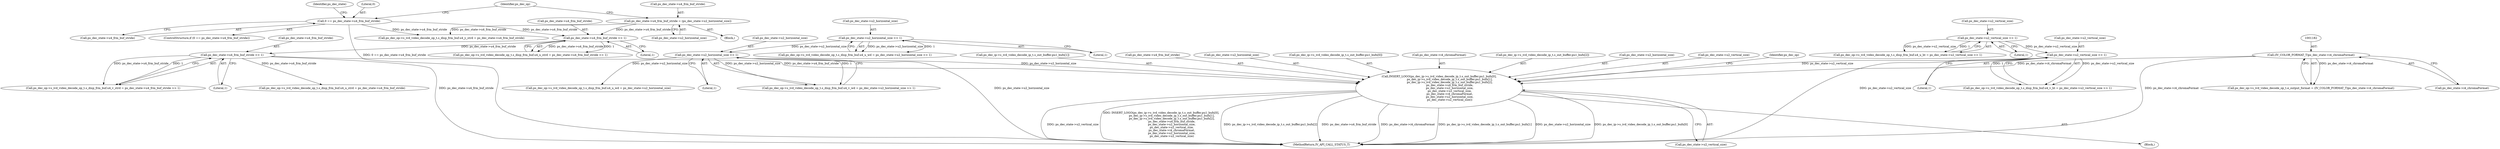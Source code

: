 digraph "0_Android_a86eb798d077b9b25c8f8c77e3c02c2f287c1ce7@array" {
"1001620" [label="(Call,INSERT_LOGO(ps_dec_ip->s_ivd_video_decode_ip_t.s_out_buffer.pu1_bufs[0],\n                        ps_dec_ip->s_ivd_video_decode_ip_t.s_out_buffer.pu1_bufs[1],\n                        ps_dec_ip->s_ivd_video_decode_ip_t.s_out_buffer.pu1_bufs[2],\n                        ps_dec_state->u4_frm_buf_stride,\n                        ps_dec_state->u2_horizontal_size,\n                        ps_dec_state->u2_vertical_size,\n                        ps_dec_state->i4_chromaFormat,\n                        ps_dec_state->u2_horizontal_size,\n                        ps_dec_state->u2_vertical_size))"];
"1001311" [label="(Call,ps_dec_state->u4_frm_buf_stride >> 1)"];
"1001272" [label="(Call,ps_dec_state->u4_frm_buf_stride >> 1)"];
"1001211" [label="(Call,ps_dec_state->u4_frm_buf_stride = (ps_dec_state->u2_horizontal_size))"];
"1001205" [label="(Call,0 == ps_dec_state->u4_frm_buf_stride)"];
"1001298" [label="(Call,ps_dec_state->u2_horizontal_size >> 1)"];
"1001259" [label="(Call,ps_dec_state->u2_horizontal_size >> 1)"];
"1001324" [label="(Call,ps_dec_state->u2_vertical_size >> 1)"];
"1001285" [label="(Call,ps_dec_state->u2_vertical_size >> 1)"];
"1001181" [label="(Call,(IV_COLOR_FORMAT_T)ps_dec_state->i4_chromaFormat)"];
"1001657" [label="(Call,ps_dec_state->i4_chromaFormat)"];
"1001312" [label="(Call,ps_dec_state->u4_frm_buf_stride)"];
"1001263" [label="(Literal,1)"];
"1001175" [label="(Call,ps_dec_op->s_ivd_video_decode_op_t.e_output_format = (IV_COLOR_FORMAT_T)ps_dec_state->i4_chromaFormat)"];
"1001663" [label="(Call,ps_dec_state->u2_vertical_size)"];
"1001181" [label="(Call,(IV_COLOR_FORMAT_T)ps_dec_state->i4_chromaFormat)"];
"1001289" [label="(Literal,1)"];
"1001302" [label="(Literal,1)"];
"1001620" [label="(Call,INSERT_LOGO(ps_dec_ip->s_ivd_video_decode_ip_t.s_out_buffer.pu1_bufs[0],\n                        ps_dec_ip->s_ivd_video_decode_ip_t.s_out_buffer.pu1_bufs[1],\n                        ps_dec_ip->s_ivd_video_decode_ip_t.s_out_buffer.pu1_bufs[2],\n                        ps_dec_state->u4_frm_buf_stride,\n                        ps_dec_state->u2_horizontal_size,\n                        ps_dec_state->u2_vertical_size,\n                        ps_dec_state->i4_chromaFormat,\n                        ps_dec_state->u2_horizontal_size,\n                        ps_dec_state->u2_vertical_size))"];
"1001276" [label="(Literal,1)"];
"1001324" [label="(Call,ps_dec_state->u2_vertical_size >> 1)"];
"1001298" [label="(Call,ps_dec_state->u2_horizontal_size >> 1)"];
"1001260" [label="(Call,ps_dec_state->u2_horizontal_size)"];
"1001639" [label="(Call,ps_dec_ip->s_ivd_video_decode_ip_t.s_out_buffer.pu1_bufs[2])"];
"1001213" [label="(Identifier,ps_dec_state)"];
"1001229" [label="(Call,ps_dec_op->s_ivd_video_decode_op_t.s_disp_frm_buf.u4_y_strd = ps_dec_state->u4_frm_buf_stride)"];
"1001183" [label="(Call,ps_dec_state->i4_chromaFormat)"];
"1001316" [label="(Call,ps_dec_op->s_ivd_video_decode_op_t.s_disp_frm_buf.u4_v_ht = ps_dec_state->u2_vertical_size >> 1)"];
"1001285" [label="(Call,ps_dec_state->u2_vertical_size >> 1)"];
"1001205" [label="(Call,0 == ps_dec_state->u4_frm_buf_stride)"];
"1001212" [label="(Call,ps_dec_state->u4_frm_buf_stride)"];
"1001206" [label="(Literal,0)"];
"1001207" [label="(Call,ps_dec_state->u4_frm_buf_stride)"];
"1001651" [label="(Call,ps_dec_state->u2_horizontal_size)"];
"1001654" [label="(Call,ps_dec_state->u2_vertical_size)"];
"1001286" [label="(Call,ps_dec_state->u2_vertical_size)"];
"1001222" [label="(Identifier,ps_dec_op)"];
"1001204" [label="(ControlStructure,if (0 == ps_dec_state->u4_frm_buf_stride))"];
"1001290" [label="(Call,ps_dec_op->s_ivd_video_decode_op_t.s_disp_frm_buf.u4_v_wd = ps_dec_state->u2_horizontal_size >> 1)"];
"1001669" [label="(Identifier,ps_dec_op)"];
"1001211" [label="(Call,ps_dec_state->u4_frm_buf_stride = (ps_dec_state->u2_horizontal_size))"];
"1001251" [label="(Call,ps_dec_op->s_ivd_video_decode_op_t.s_disp_frm_buf.u4_u_wd = ps_dec_state->u2_horizontal_size >> 1)"];
"1001277" [label="(Call,ps_dec_op->s_ivd_video_decode_op_t.s_disp_frm_buf.u4_u_ht = ps_dec_state->u2_vertical_size >> 1)"];
"1001630" [label="(Call,ps_dec_ip->s_ivd_video_decode_ip_t.s_out_buffer.pu1_bufs[1])"];
"1001303" [label="(Call,ps_dec_op->s_ivd_video_decode_op_t.s_disp_frm_buf.u4_v_strd = ps_dec_state->u4_frm_buf_stride >> 1)"];
"1001210" [label="(Block,)"];
"1001299" [label="(Call,ps_dec_state->u2_horizontal_size)"];
"1001648" [label="(Call,ps_dec_state->u4_frm_buf_stride)"];
"1001264" [label="(Call,ps_dec_op->s_ivd_video_decode_op_t.s_disp_frm_buf.u4_u_strd = ps_dec_state->u4_frm_buf_stride >> 1)"];
"1001619" [label="(Block,)"];
"1001315" [label="(Literal,1)"];
"1001215" [label="(Call,ps_dec_state->u2_horizontal_size)"];
"1001660" [label="(Call,ps_dec_state->u2_horizontal_size)"];
"1001311" [label="(Call,ps_dec_state->u4_frm_buf_stride >> 1)"];
"1001621" [label="(Call,ps_dec_ip->s_ivd_video_decode_ip_t.s_out_buffer.pu1_bufs[0])"];
"1001325" [label="(Call,ps_dec_state->u2_vertical_size)"];
"1001328" [label="(Literal,1)"];
"1001273" [label="(Call,ps_dec_state->u4_frm_buf_stride)"];
"1001259" [label="(Call,ps_dec_state->u2_horizontal_size >> 1)"];
"1001361" [label="(Call,ps_dec_op->s_ivd_video_decode_op_t.s_disp_frm_buf.u4_u_strd = ps_dec_state->u4_frm_buf_stride)"];
"1001695" [label="(MethodReturn,IV_API_CALL_STATUS_T)"];
"1001272" [label="(Call,ps_dec_state->u4_frm_buf_stride >> 1)"];
"1001350" [label="(Call,ps_dec_op->s_ivd_video_decode_op_t.s_disp_frm_buf.u4_u_wd = ps_dec_state->u2_horizontal_size)"];
"1001620" -> "1001619"  [label="AST: "];
"1001620" -> "1001663"  [label="CFG: "];
"1001621" -> "1001620"  [label="AST: "];
"1001630" -> "1001620"  [label="AST: "];
"1001639" -> "1001620"  [label="AST: "];
"1001648" -> "1001620"  [label="AST: "];
"1001651" -> "1001620"  [label="AST: "];
"1001654" -> "1001620"  [label="AST: "];
"1001657" -> "1001620"  [label="AST: "];
"1001660" -> "1001620"  [label="AST: "];
"1001663" -> "1001620"  [label="AST: "];
"1001669" -> "1001620"  [label="CFG: "];
"1001620" -> "1001695"  [label="DDG: ps_dec_state->u2_horizontal_size"];
"1001620" -> "1001695"  [label="DDG: ps_dec_ip->s_ivd_video_decode_ip_t.s_out_buffer.pu1_bufs[0]"];
"1001620" -> "1001695"  [label="DDG: ps_dec_state->u2_vertical_size"];
"1001620" -> "1001695"  [label="DDG: INSERT_LOGO(ps_dec_ip->s_ivd_video_decode_ip_t.s_out_buffer.pu1_bufs[0],\n                        ps_dec_ip->s_ivd_video_decode_ip_t.s_out_buffer.pu1_bufs[1],\n                        ps_dec_ip->s_ivd_video_decode_ip_t.s_out_buffer.pu1_bufs[2],\n                        ps_dec_state->u4_frm_buf_stride,\n                        ps_dec_state->u2_horizontal_size,\n                        ps_dec_state->u2_vertical_size,\n                        ps_dec_state->i4_chromaFormat,\n                        ps_dec_state->u2_horizontal_size,\n                        ps_dec_state->u2_vertical_size)"];
"1001620" -> "1001695"  [label="DDG: ps_dec_ip->s_ivd_video_decode_ip_t.s_out_buffer.pu1_bufs[2]"];
"1001620" -> "1001695"  [label="DDG: ps_dec_state->u4_frm_buf_stride"];
"1001620" -> "1001695"  [label="DDG: ps_dec_state->i4_chromaFormat"];
"1001620" -> "1001695"  [label="DDG: ps_dec_ip->s_ivd_video_decode_ip_t.s_out_buffer.pu1_bufs[1]"];
"1001311" -> "1001620"  [label="DDG: ps_dec_state->u4_frm_buf_stride"];
"1001298" -> "1001620"  [label="DDG: ps_dec_state->u2_horizontal_size"];
"1001324" -> "1001620"  [label="DDG: ps_dec_state->u2_vertical_size"];
"1001181" -> "1001620"  [label="DDG: ps_dec_state->i4_chromaFormat"];
"1001311" -> "1001303"  [label="AST: "];
"1001311" -> "1001315"  [label="CFG: "];
"1001312" -> "1001311"  [label="AST: "];
"1001315" -> "1001311"  [label="AST: "];
"1001303" -> "1001311"  [label="CFG: "];
"1001311" -> "1001695"  [label="DDG: ps_dec_state->u4_frm_buf_stride"];
"1001311" -> "1001303"  [label="DDG: ps_dec_state->u4_frm_buf_stride"];
"1001311" -> "1001303"  [label="DDG: 1"];
"1001272" -> "1001311"  [label="DDG: ps_dec_state->u4_frm_buf_stride"];
"1001311" -> "1001361"  [label="DDG: ps_dec_state->u4_frm_buf_stride"];
"1001272" -> "1001264"  [label="AST: "];
"1001272" -> "1001276"  [label="CFG: "];
"1001273" -> "1001272"  [label="AST: "];
"1001276" -> "1001272"  [label="AST: "];
"1001264" -> "1001272"  [label="CFG: "];
"1001272" -> "1001264"  [label="DDG: ps_dec_state->u4_frm_buf_stride"];
"1001272" -> "1001264"  [label="DDG: 1"];
"1001211" -> "1001272"  [label="DDG: ps_dec_state->u4_frm_buf_stride"];
"1001205" -> "1001272"  [label="DDG: ps_dec_state->u4_frm_buf_stride"];
"1001211" -> "1001210"  [label="AST: "];
"1001211" -> "1001215"  [label="CFG: "];
"1001212" -> "1001211"  [label="AST: "];
"1001215" -> "1001211"  [label="AST: "];
"1001222" -> "1001211"  [label="CFG: "];
"1001211" -> "1001229"  [label="DDG: ps_dec_state->u4_frm_buf_stride"];
"1001205" -> "1001204"  [label="AST: "];
"1001205" -> "1001207"  [label="CFG: "];
"1001206" -> "1001205"  [label="AST: "];
"1001207" -> "1001205"  [label="AST: "];
"1001213" -> "1001205"  [label="CFG: "];
"1001222" -> "1001205"  [label="CFG: "];
"1001205" -> "1001695"  [label="DDG: 0 == ps_dec_state->u4_frm_buf_stride"];
"1001205" -> "1001229"  [label="DDG: ps_dec_state->u4_frm_buf_stride"];
"1001298" -> "1001290"  [label="AST: "];
"1001298" -> "1001302"  [label="CFG: "];
"1001299" -> "1001298"  [label="AST: "];
"1001302" -> "1001298"  [label="AST: "];
"1001290" -> "1001298"  [label="CFG: "];
"1001298" -> "1001695"  [label="DDG: ps_dec_state->u2_horizontal_size"];
"1001298" -> "1001290"  [label="DDG: ps_dec_state->u2_horizontal_size"];
"1001298" -> "1001290"  [label="DDG: 1"];
"1001259" -> "1001298"  [label="DDG: ps_dec_state->u2_horizontal_size"];
"1001298" -> "1001350"  [label="DDG: ps_dec_state->u2_horizontal_size"];
"1001259" -> "1001251"  [label="AST: "];
"1001259" -> "1001263"  [label="CFG: "];
"1001260" -> "1001259"  [label="AST: "];
"1001263" -> "1001259"  [label="AST: "];
"1001251" -> "1001259"  [label="CFG: "];
"1001259" -> "1001251"  [label="DDG: ps_dec_state->u2_horizontal_size"];
"1001259" -> "1001251"  [label="DDG: 1"];
"1001324" -> "1001316"  [label="AST: "];
"1001324" -> "1001328"  [label="CFG: "];
"1001325" -> "1001324"  [label="AST: "];
"1001328" -> "1001324"  [label="AST: "];
"1001316" -> "1001324"  [label="CFG: "];
"1001324" -> "1001695"  [label="DDG: ps_dec_state->u2_vertical_size"];
"1001324" -> "1001316"  [label="DDG: ps_dec_state->u2_vertical_size"];
"1001324" -> "1001316"  [label="DDG: 1"];
"1001285" -> "1001324"  [label="DDG: ps_dec_state->u2_vertical_size"];
"1001285" -> "1001277"  [label="AST: "];
"1001285" -> "1001289"  [label="CFG: "];
"1001286" -> "1001285"  [label="AST: "];
"1001289" -> "1001285"  [label="AST: "];
"1001277" -> "1001285"  [label="CFG: "];
"1001285" -> "1001277"  [label="DDG: ps_dec_state->u2_vertical_size"];
"1001285" -> "1001277"  [label="DDG: 1"];
"1001181" -> "1001175"  [label="AST: "];
"1001181" -> "1001183"  [label="CFG: "];
"1001182" -> "1001181"  [label="AST: "];
"1001183" -> "1001181"  [label="AST: "];
"1001175" -> "1001181"  [label="CFG: "];
"1001181" -> "1001695"  [label="DDG: ps_dec_state->i4_chromaFormat"];
"1001181" -> "1001175"  [label="DDG: ps_dec_state->i4_chromaFormat"];
}
